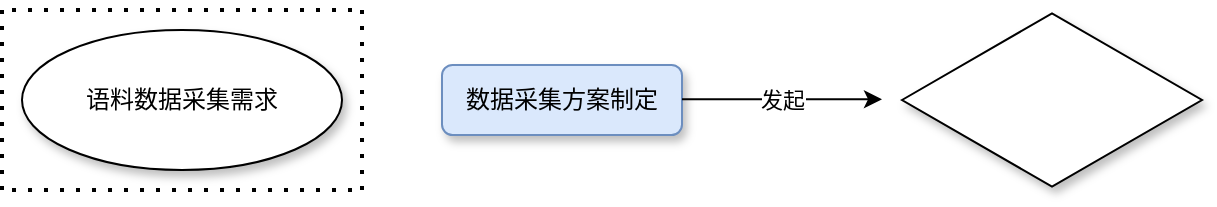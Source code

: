 <mxfile version="20.8.13" type="github">
  <diagram name="Page-1" id="edf60f1a-56cd-e834-aa8a-f176f3a09ee4">
    <mxGraphModel dx="989" dy="488" grid="1" gridSize="10" guides="1" tooltips="1" connect="1" arrows="1" fold="1" page="1" pageScale="1" pageWidth="1100" pageHeight="850" background="none" math="0" shadow="0">
      <root>
        <mxCell id="0" />
        <mxCell id="1" parent="0" />
        <mxCell id="dmzFjoc5PFepSdP2atkO-15" value="语料数据采集需求" style="ellipse;whiteSpace=wrap;html=1;shadow=1;" vertex="1" parent="1">
          <mxGeometry x="20" y="100" width="160" height="70" as="geometry" />
        </mxCell>
        <mxCell id="dmzFjoc5PFepSdP2atkO-16" value="" style="endArrow=none;dashed=1;html=1;dashPattern=1 3;strokeWidth=2;rounded=0;" edge="1" parent="1">
          <mxGeometry width="50" height="50" relative="1" as="geometry">
            <mxPoint x="15" y="90" as="sourcePoint" />
            <mxPoint x="185" y="90" as="targetPoint" />
          </mxGeometry>
        </mxCell>
        <mxCell id="dmzFjoc5PFepSdP2atkO-19" value="" style="endArrow=none;dashed=1;html=1;dashPattern=1 3;strokeWidth=2;rounded=0;" edge="1" parent="1">
          <mxGeometry width="50" height="50" relative="1" as="geometry">
            <mxPoint x="190" y="180" as="sourcePoint" />
            <mxPoint x="190" y="90" as="targetPoint" />
          </mxGeometry>
        </mxCell>
        <mxCell id="dmzFjoc5PFepSdP2atkO-20" value="" style="endArrow=none;dashed=1;html=1;dashPattern=1 3;strokeWidth=2;rounded=0;" edge="1" parent="1">
          <mxGeometry width="50" height="50" relative="1" as="geometry">
            <mxPoint x="10" y="180" as="sourcePoint" />
            <mxPoint x="10" y="90" as="targetPoint" />
          </mxGeometry>
        </mxCell>
        <mxCell id="dmzFjoc5PFepSdP2atkO-21" value="" style="endArrow=none;dashed=1;html=1;dashPattern=1 3;strokeWidth=2;rounded=0;" edge="1" parent="1">
          <mxGeometry width="50" height="50" relative="1" as="geometry">
            <mxPoint x="15" y="180" as="sourcePoint" />
            <mxPoint x="185" y="180" as="targetPoint" />
          </mxGeometry>
        </mxCell>
        <mxCell id="dmzFjoc5PFepSdP2atkO-22" value="数据采集方案制定" style="rounded=1;whiteSpace=wrap;html=1;shadow=1;fillColor=#dae8fc;strokeColor=#6c8ebf;" vertex="1" parent="1">
          <mxGeometry x="230" y="117.5" width="120" height="35" as="geometry" />
        </mxCell>
        <mxCell id="dmzFjoc5PFepSdP2atkO-30" value="" style="endArrow=classic;html=1;rounded=0;" edge="1" parent="1">
          <mxGeometry relative="1" as="geometry">
            <mxPoint x="350" y="134.66" as="sourcePoint" />
            <mxPoint x="450" y="134.66" as="targetPoint" />
          </mxGeometry>
        </mxCell>
        <mxCell id="dmzFjoc5PFepSdP2atkO-31" value="发起" style="edgeLabel;resizable=0;html=1;align=center;verticalAlign=middle;shadow=1;" connectable="0" vertex="1" parent="dmzFjoc5PFepSdP2atkO-30">
          <mxGeometry relative="1" as="geometry" />
        </mxCell>
        <mxCell id="dmzFjoc5PFepSdP2atkO-32" value="" style="html=1;whiteSpace=wrap;aspect=fixed;shape=isoRectangle;shadow=1;" vertex="1" parent="1">
          <mxGeometry x="460" y="90" width="150" height="90" as="geometry" />
        </mxCell>
      </root>
    </mxGraphModel>
  </diagram>
</mxfile>
